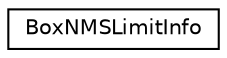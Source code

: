 digraph "Graphical Class Hierarchy"
{
 // LATEX_PDF_SIZE
  edge [fontname="Helvetica",fontsize="10",labelfontname="Helvetica",labelfontsize="10"];
  node [fontname="Helvetica",fontsize="10",shape=record];
  rankdir="LR";
  Node0 [label="BoxNMSLimitInfo",height=0.2,width=0.4,color="black", fillcolor="white", style="filled",URL="$classarm__compute_1_1_box_n_m_s_limit_info.xhtml",tooltip="BoxWithNonMaximaSuppressionLimit Information class."];
}
